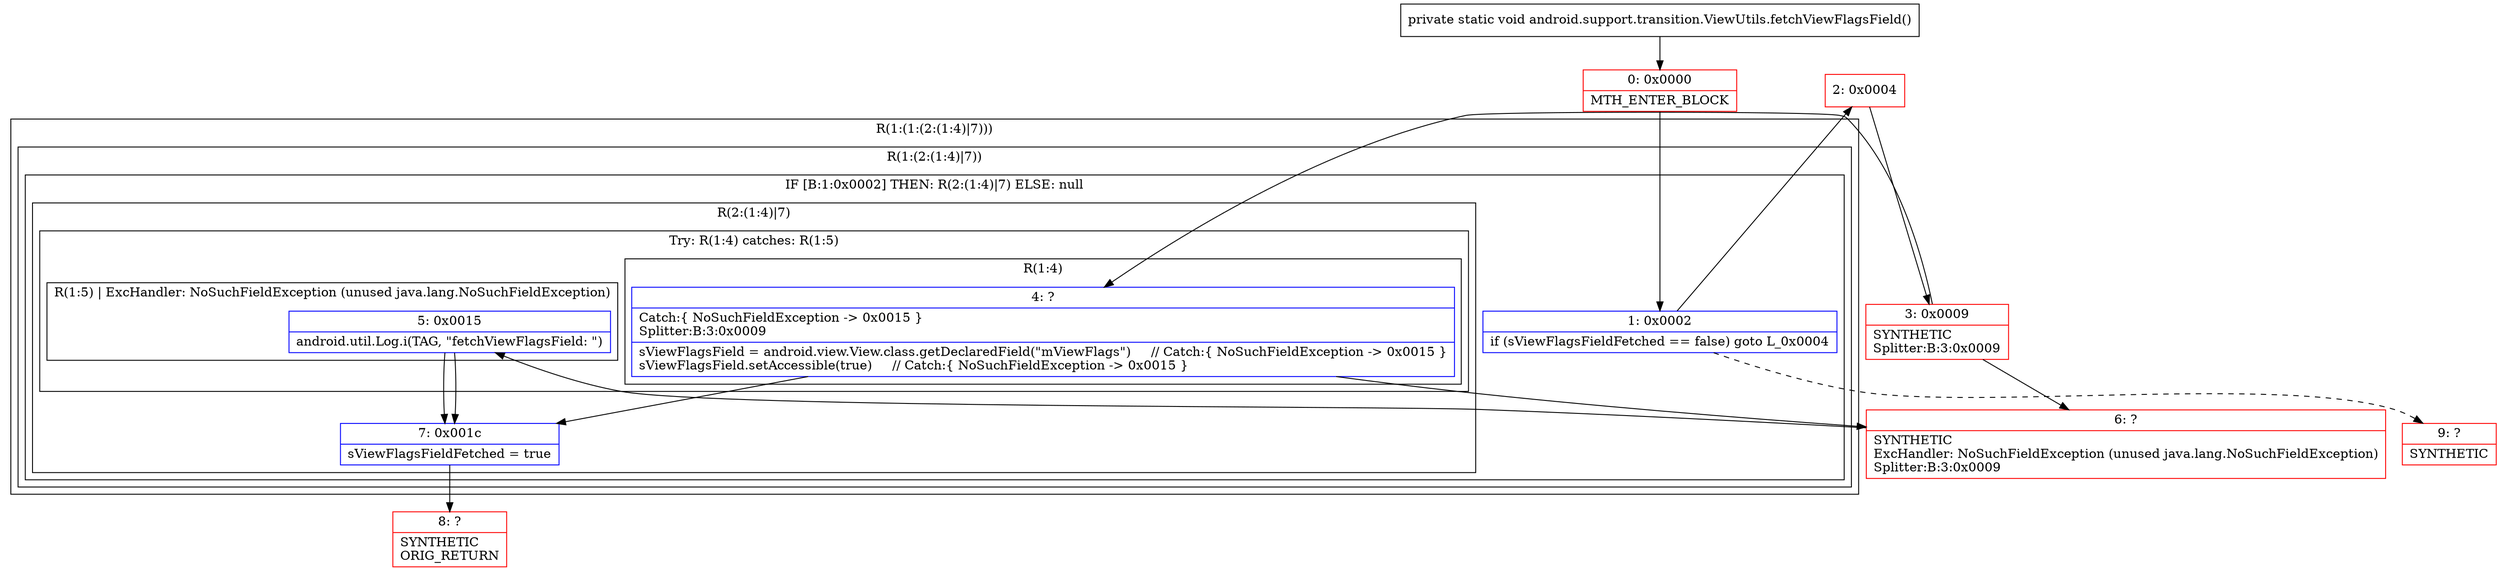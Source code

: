 digraph "CFG forandroid.support.transition.ViewUtils.fetchViewFlagsField()V" {
subgraph cluster_Region_1081430764 {
label = "R(1:(1:(2:(1:4)|7)))";
node [shape=record,color=blue];
subgraph cluster_Region_1629435408 {
label = "R(1:(2:(1:4)|7))";
node [shape=record,color=blue];
subgraph cluster_IfRegion_1300987123 {
label = "IF [B:1:0x0002] THEN: R(2:(1:4)|7) ELSE: null";
node [shape=record,color=blue];
Node_1 [shape=record,label="{1\:\ 0x0002|if (sViewFlagsFieldFetched == false) goto L_0x0004\l}"];
subgraph cluster_Region_685645197 {
label = "R(2:(1:4)|7)";
node [shape=record,color=blue];
subgraph cluster_TryCatchRegion_1121376328 {
label = "Try: R(1:4) catches: R(1:5)";
node [shape=record,color=blue];
subgraph cluster_Region_1516358068 {
label = "R(1:4)";
node [shape=record,color=blue];
Node_4 [shape=record,label="{4\:\ ?|Catch:\{ NoSuchFieldException \-\> 0x0015 \}\lSplitter:B:3:0x0009\l|sViewFlagsField = android.view.View.class.getDeclaredField(\"mViewFlags\")     \/\/ Catch:\{ NoSuchFieldException \-\> 0x0015 \}\lsViewFlagsField.setAccessible(true)     \/\/ Catch:\{ NoSuchFieldException \-\> 0x0015 \}\l}"];
}
subgraph cluster_Region_1285245679 {
label = "R(1:5) | ExcHandler: NoSuchFieldException (unused java.lang.NoSuchFieldException)\l";
node [shape=record,color=blue];
Node_5 [shape=record,label="{5\:\ 0x0015|android.util.Log.i(TAG, \"fetchViewFlagsField: \")\l}"];
}
}
Node_7 [shape=record,label="{7\:\ 0x001c|sViewFlagsFieldFetched = true\l}"];
}
}
}
}
subgraph cluster_Region_1285245679 {
label = "R(1:5) | ExcHandler: NoSuchFieldException (unused java.lang.NoSuchFieldException)\l";
node [shape=record,color=blue];
Node_5 [shape=record,label="{5\:\ 0x0015|android.util.Log.i(TAG, \"fetchViewFlagsField: \")\l}"];
}
Node_0 [shape=record,color=red,label="{0\:\ 0x0000|MTH_ENTER_BLOCK\l}"];
Node_2 [shape=record,color=red,label="{2\:\ 0x0004}"];
Node_3 [shape=record,color=red,label="{3\:\ 0x0009|SYNTHETIC\lSplitter:B:3:0x0009\l}"];
Node_6 [shape=record,color=red,label="{6\:\ ?|SYNTHETIC\lExcHandler: NoSuchFieldException (unused java.lang.NoSuchFieldException)\lSplitter:B:3:0x0009\l}"];
Node_8 [shape=record,color=red,label="{8\:\ ?|SYNTHETIC\lORIG_RETURN\l}"];
Node_9 [shape=record,color=red,label="{9\:\ ?|SYNTHETIC\l}"];
MethodNode[shape=record,label="{private static void android.support.transition.ViewUtils.fetchViewFlagsField() }"];
MethodNode -> Node_0;
Node_1 -> Node_2;
Node_1 -> Node_9[style=dashed];
Node_4 -> Node_6;
Node_4 -> Node_7;
Node_5 -> Node_7;
Node_7 -> Node_8;
Node_5 -> Node_7;
Node_0 -> Node_1;
Node_2 -> Node_3;
Node_3 -> Node_4;
Node_3 -> Node_6;
Node_6 -> Node_5;
}

